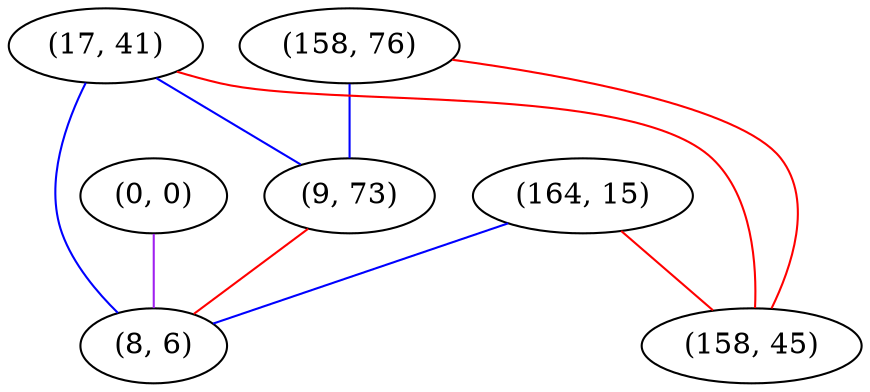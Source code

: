 graph "" {
"(158, 76)";
"(0, 0)";
"(17, 41)";
"(164, 15)";
"(9, 73)";
"(8, 6)";
"(158, 45)";
"(158, 76)" -- "(9, 73)"  [color=blue, key=0, weight=3];
"(158, 76)" -- "(158, 45)"  [color=red, key=0, weight=1];
"(0, 0)" -- "(8, 6)"  [color=purple, key=0, weight=4];
"(17, 41)" -- "(8, 6)"  [color=blue, key=0, weight=3];
"(17, 41)" -- "(9, 73)"  [color=blue, key=0, weight=3];
"(17, 41)" -- "(158, 45)"  [color=red, key=0, weight=1];
"(164, 15)" -- "(8, 6)"  [color=blue, key=0, weight=3];
"(164, 15)" -- "(158, 45)"  [color=red, key=0, weight=1];
"(9, 73)" -- "(8, 6)"  [color=red, key=0, weight=1];
}

